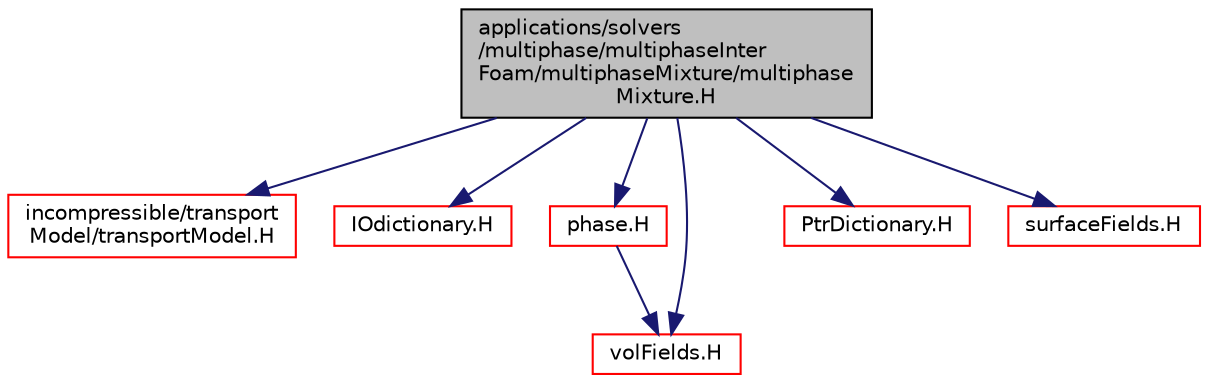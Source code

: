 digraph "applications/solvers/multiphase/multiphaseInterFoam/multiphaseMixture/multiphaseMixture.H"
{
  bgcolor="transparent";
  edge [fontname="Helvetica",fontsize="10",labelfontname="Helvetica",labelfontsize="10"];
  node [fontname="Helvetica",fontsize="10",shape=record];
  Node0 [label="applications/solvers\l/multiphase/multiphaseInter\lFoam/multiphaseMixture/multiphase\lMixture.H",height=0.2,width=0.4,color="black", fillcolor="grey75", style="filled", fontcolor="black"];
  Node0 -> Node1 [color="midnightblue",fontsize="10",style="solid",fontname="Helvetica"];
  Node1 [label="incompressible/transport\lModel/transportModel.H",height=0.2,width=0.4,color="red",URL="$a17315.html"];
  Node0 -> Node76 [color="midnightblue",fontsize="10",style="solid",fontname="Helvetica"];
  Node76 [label="IOdictionary.H",height=0.2,width=0.4,color="red",URL="$a09749.html"];
  Node0 -> Node124 [color="midnightblue",fontsize="10",style="solid",fontname="Helvetica"];
  Node124 [label="phase.H",height=0.2,width=0.4,color="red",URL="$a20927.html"];
  Node124 -> Node125 [color="midnightblue",fontsize="10",style="solid",fontname="Helvetica"];
  Node125 [label="volFields.H",height=0.2,width=0.4,color="red",URL="$a02912.html"];
  Node0 -> Node320 [color="midnightblue",fontsize="10",style="solid",fontname="Helvetica"];
  Node320 [label="PtrDictionary.H",height=0.2,width=0.4,color="red",URL="$a09140.html"];
  Node0 -> Node125 [color="midnightblue",fontsize="10",style="solid",fontname="Helvetica"];
  Node0 -> Node324 [color="midnightblue",fontsize="10",style="solid",fontname="Helvetica"];
  Node324 [label="surfaceFields.H",height=0.2,width=0.4,color="red",URL="$a02897.html",tooltip="Foam::surfaceFields. "];
}
